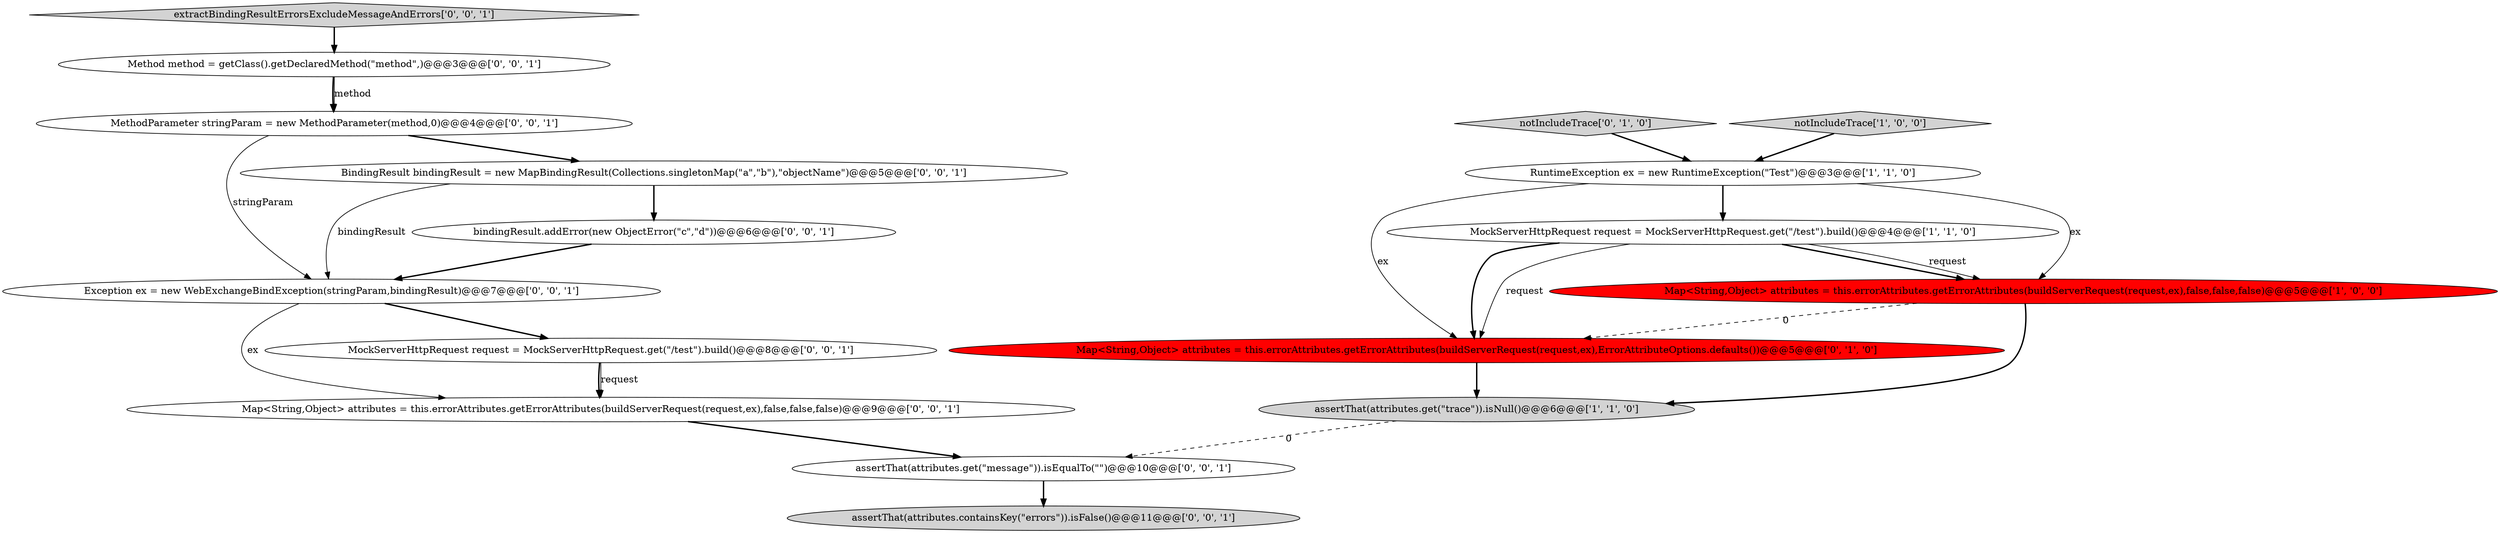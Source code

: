 digraph {
10 [style = filled, label = "Exception ex = new WebExchangeBindException(stringParam,bindingResult)@@@7@@@['0', '0', '1']", fillcolor = white, shape = ellipse image = "AAA0AAABBB3BBB"];
9 [style = filled, label = "MockServerHttpRequest request = MockServerHttpRequest.get(\"/test\").build()@@@8@@@['0', '0', '1']", fillcolor = white, shape = ellipse image = "AAA0AAABBB3BBB"];
15 [style = filled, label = "assertThat(attributes.containsKey(\"errors\")).isFalse()@@@11@@@['0', '0', '1']", fillcolor = lightgray, shape = ellipse image = "AAA0AAABBB3BBB"];
12 [style = filled, label = "MethodParameter stringParam = new MethodParameter(method,0)@@@4@@@['0', '0', '1']", fillcolor = white, shape = ellipse image = "AAA0AAABBB3BBB"];
8 [style = filled, label = "Map<String,Object> attributes = this.errorAttributes.getErrorAttributes(buildServerRequest(request,ex),false,false,false)@@@9@@@['0', '0', '1']", fillcolor = white, shape = ellipse image = "AAA0AAABBB3BBB"];
5 [style = filled, label = "notIncludeTrace['0', '1', '0']", fillcolor = lightgray, shape = diamond image = "AAA0AAABBB2BBB"];
7 [style = filled, label = "Method method = getClass().getDeclaredMethod(\"method\",)@@@3@@@['0', '0', '1']", fillcolor = white, shape = ellipse image = "AAA0AAABBB3BBB"];
14 [style = filled, label = "BindingResult bindingResult = new MapBindingResult(Collections.singletonMap(\"a\",\"b\"),\"objectName\")@@@5@@@['0', '0', '1']", fillcolor = white, shape = ellipse image = "AAA0AAABBB3BBB"];
13 [style = filled, label = "bindingResult.addError(new ObjectError(\"c\",\"d\"))@@@6@@@['0', '0', '1']", fillcolor = white, shape = ellipse image = "AAA0AAABBB3BBB"];
11 [style = filled, label = "extractBindingResultErrorsExcludeMessageAndErrors['0', '0', '1']", fillcolor = lightgray, shape = diamond image = "AAA0AAABBB3BBB"];
2 [style = filled, label = "assertThat(attributes.get(\"trace\")).isNull()@@@6@@@['1', '1', '0']", fillcolor = lightgray, shape = ellipse image = "AAA0AAABBB1BBB"];
0 [style = filled, label = "RuntimeException ex = new RuntimeException(\"Test\")@@@3@@@['1', '1', '0']", fillcolor = white, shape = ellipse image = "AAA0AAABBB1BBB"];
1 [style = filled, label = "MockServerHttpRequest request = MockServerHttpRequest.get(\"/test\").build()@@@4@@@['1', '1', '0']", fillcolor = white, shape = ellipse image = "AAA0AAABBB1BBB"];
16 [style = filled, label = "assertThat(attributes.get(\"message\")).isEqualTo(\"\")@@@10@@@['0', '0', '1']", fillcolor = white, shape = ellipse image = "AAA0AAABBB3BBB"];
3 [style = filled, label = "notIncludeTrace['1', '0', '0']", fillcolor = lightgray, shape = diamond image = "AAA0AAABBB1BBB"];
6 [style = filled, label = "Map<String,Object> attributes = this.errorAttributes.getErrorAttributes(buildServerRequest(request,ex),ErrorAttributeOptions.defaults())@@@5@@@['0', '1', '0']", fillcolor = red, shape = ellipse image = "AAA1AAABBB2BBB"];
4 [style = filled, label = "Map<String,Object> attributes = this.errorAttributes.getErrorAttributes(buildServerRequest(request,ex),false,false,false)@@@5@@@['1', '0', '0']", fillcolor = red, shape = ellipse image = "AAA1AAABBB1BBB"];
0->4 [style = solid, label="ex"];
13->10 [style = bold, label=""];
8->16 [style = bold, label=""];
16->15 [style = bold, label=""];
1->4 [style = bold, label=""];
1->4 [style = solid, label="request"];
7->12 [style = bold, label=""];
7->12 [style = solid, label="method"];
4->2 [style = bold, label=""];
4->6 [style = dashed, label="0"];
9->8 [style = bold, label=""];
3->0 [style = bold, label=""];
0->6 [style = solid, label="ex"];
6->2 [style = bold, label=""];
1->6 [style = bold, label=""];
5->0 [style = bold, label=""];
0->1 [style = bold, label=""];
2->16 [style = dashed, label="0"];
14->10 [style = solid, label="bindingResult"];
9->8 [style = solid, label="request"];
12->14 [style = bold, label=""];
10->9 [style = bold, label=""];
12->10 [style = solid, label="stringParam"];
14->13 [style = bold, label=""];
10->8 [style = solid, label="ex"];
11->7 [style = bold, label=""];
1->6 [style = solid, label="request"];
}
